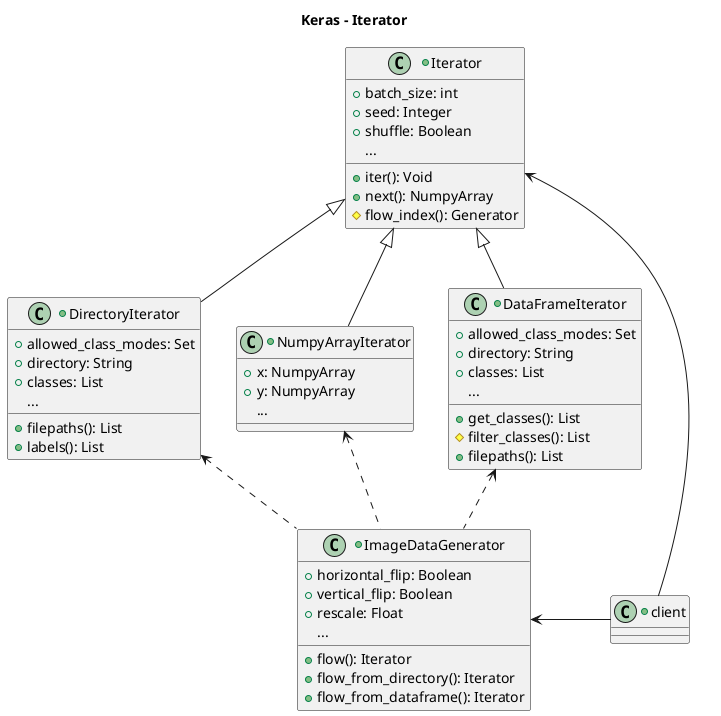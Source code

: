 @startuml

title Keras - Iterator

+class Iterator  {
    +batch_size: int
    +seed: Integer
    +shuffle: Boolean
    ...
    +iter(): Void
    +next(): NumpyArray
    #flow_index(): Generator
    
}

+class DirectoryIterator extends Iterator {
    +allowed_class_modes: Set
    +directory: String
    +classes: List
    ...
    +filepaths(): List
    +labels(): List
}

+class NumpyArrayIterator extends Iterator {
    +x: NumpyArray
    +y: NumpyArray
    ...
}
  

+class DataFrameIterator extends Iterator {
    +allowed_class_modes: Set
    +directory: String
    +classes: List
    ...
    +get_classes(): List
    #filter_classes(): List
    +filepaths(): List
}

+class ImageDataGenerator {
    +horizontal_flip: Boolean
    +vertical_flip: Boolean
    +rescale: Float
    ...
    +flow(): Iterator
    +flow_from_directory(): Iterator
    +flow_from_dataframe(): Iterator
}

+class client{

}

ImageDataGenerator -up[dashed]-> DataFrameIterator
ImageDataGenerator -up[dashed]-> NumpyArrayIterator
ImageDataGenerator -up[dashed]-> DirectoryIterator

client -left-> Iterator
client -left-> ImageDataGenerator
@enduml